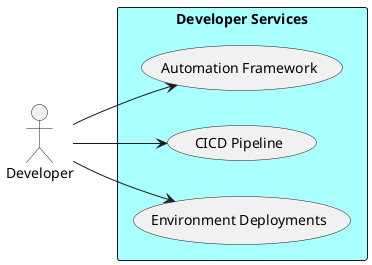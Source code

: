 @startuml

left to right direction


Actor "Developer" as Developer


rectangle "Developer Services" as ds #aaffff {
        usecase "Automation Framework" as AutomationFramework
    Developer --> AutomationFramework
    usecase "CICD Pipeline" as CICDPipeline
    Developer --> CICDPipeline
    usecase "Environment Deployments" as EnvironmentDeployments
    Developer --> EnvironmentDeployments

}


@enduml
